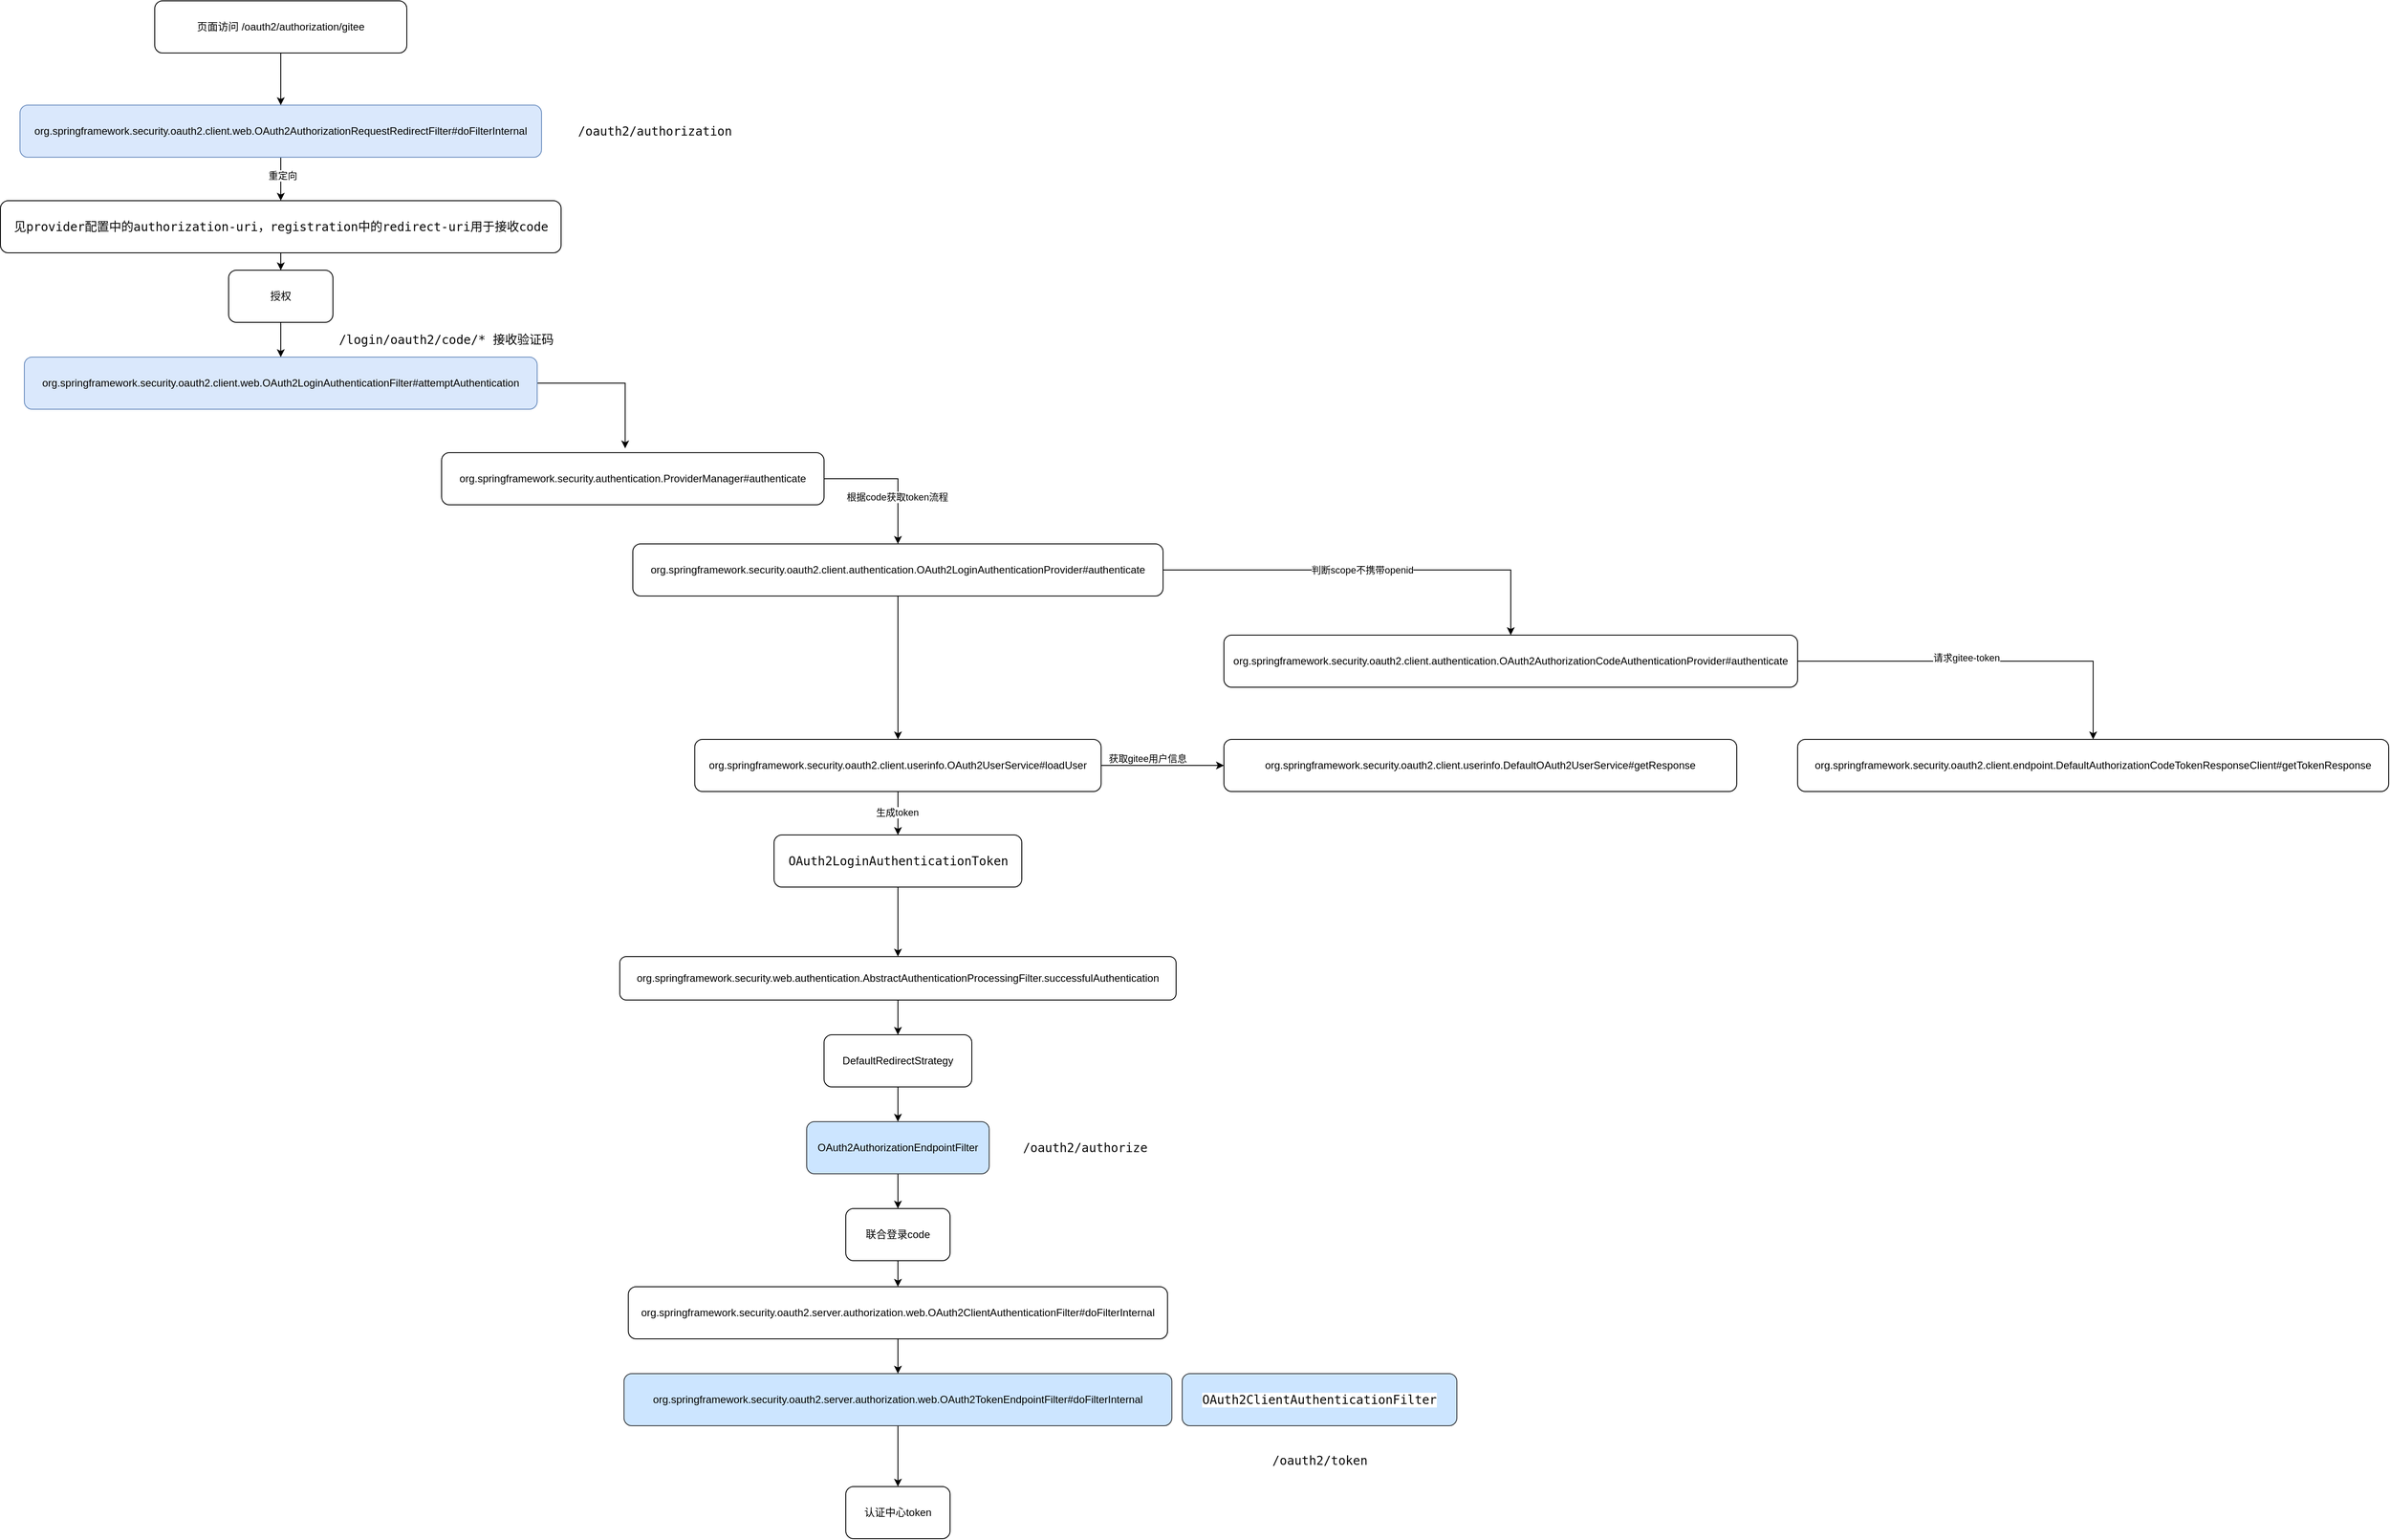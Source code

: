<mxfile version="20.8.10" type="github">
  <diagram name="第 1 页" id="EFMNhmo5W3_Umspm_e9S">
    <mxGraphModel dx="1085" dy="1425" grid="1" gridSize="10" guides="1" tooltips="1" connect="1" arrows="1" fold="1" page="1" pageScale="1" pageWidth="1169" pageHeight="827" math="0" shadow="0">
      <root>
        <mxCell id="0" />
        <mxCell id="1" parent="0" />
        <mxCell id="7WuJgeiwE0rYBo4buCux-10" style="edgeStyle=orthogonalEdgeStyle;rounded=0;orthogonalLoop=1;jettySize=auto;html=1;exitX=1;exitY=0.5;exitDx=0;exitDy=0;" parent="1" source="7WuJgeiwE0rYBo4buCux-1" target="7WuJgeiwE0rYBo4buCux-5" edge="1">
          <mxGeometry relative="1" as="geometry" />
        </mxCell>
        <mxCell id="YZLFp5UPAa1ebA0SYYyl-4" value="判断scope不携带openid" style="edgeLabel;html=1;align=center;verticalAlign=middle;resizable=0;points=[];" vertex="1" connectable="0" parent="7WuJgeiwE0rYBo4buCux-10">
          <mxGeometry x="-0.036" relative="1" as="geometry">
            <mxPoint as="offset" />
          </mxGeometry>
        </mxCell>
        <mxCell id="7WuJgeiwE0rYBo4buCux-11" style="edgeStyle=orthogonalEdgeStyle;rounded=0;orthogonalLoop=1;jettySize=auto;html=1;exitX=0.5;exitY=1;exitDx=0;exitDy=0;" parent="1" source="7WuJgeiwE0rYBo4buCux-1" target="7WuJgeiwE0rYBo4buCux-12" edge="1">
          <mxGeometry relative="1" as="geometry">
            <mxPoint x="1240" y="450" as="targetPoint" />
          </mxGeometry>
        </mxCell>
        <mxCell id="7WuJgeiwE0rYBo4buCux-1" value="org.springframework.security.oauth2.client.authentication.OAuth2LoginAuthenticationProvider#authenticate" style="rounded=1;whiteSpace=wrap;html=1;" parent="1" vertex="1">
          <mxGeometry x="935" y="125" width="610" height="60" as="geometry" />
        </mxCell>
        <mxCell id="7WuJgeiwE0rYBo4buCux-7" style="edgeStyle=orthogonalEdgeStyle;rounded=0;orthogonalLoop=1;jettySize=auto;html=1;exitX=1;exitY=0.5;exitDx=0;exitDy=0;" parent="1" source="7WuJgeiwE0rYBo4buCux-5" target="7WuJgeiwE0rYBo4buCux-8" edge="1">
          <mxGeometry relative="1" as="geometry">
            <mxPoint x="2345" y="430" as="targetPoint" />
          </mxGeometry>
        </mxCell>
        <mxCell id="YZLFp5UPAa1ebA0SYYyl-3" value="请求gitee-token" style="edgeLabel;html=1;align=center;verticalAlign=middle;resizable=0;points=[];" vertex="1" connectable="0" parent="7WuJgeiwE0rYBo4buCux-7">
          <mxGeometry x="-0.101" y="4" relative="1" as="geometry">
            <mxPoint as="offset" />
          </mxGeometry>
        </mxCell>
        <mxCell id="7WuJgeiwE0rYBo4buCux-5" value="org.springframework.security.oauth2.client.authentication.OAuth2AuthorizationCodeAuthenticationProvider#authenticate" style="rounded=1;whiteSpace=wrap;html=1;" parent="1" vertex="1">
          <mxGeometry x="1615" y="230" width="660" height="60" as="geometry" />
        </mxCell>
        <mxCell id="7WuJgeiwE0rYBo4buCux-8" value="org.springframework.security.oauth2.client.endpoint.DefaultAuthorizationCodeTokenResponseClient#getTokenResponse" style="rounded=1;whiteSpace=wrap;html=1;" parent="1" vertex="1">
          <mxGeometry x="2275" y="350" width="680" height="60" as="geometry" />
        </mxCell>
        <mxCell id="7WuJgeiwE0rYBo4buCux-14" style="edgeStyle=orthogonalEdgeStyle;rounded=0;orthogonalLoop=1;jettySize=auto;html=1;exitX=1;exitY=0.5;exitDx=0;exitDy=0;" parent="1" source="7WuJgeiwE0rYBo4buCux-12" target="7WuJgeiwE0rYBo4buCux-15" edge="1">
          <mxGeometry relative="1" as="geometry">
            <mxPoint x="1725" y="470" as="targetPoint" />
          </mxGeometry>
        </mxCell>
        <mxCell id="YZLFp5UPAa1ebA0SYYyl-6" value="获取gitee用户信息" style="edgeLabel;html=1;align=center;verticalAlign=middle;resizable=0;points=[];" vertex="1" connectable="0" parent="7WuJgeiwE0rYBo4buCux-14">
          <mxGeometry x="-0.26" y="8" relative="1" as="geometry">
            <mxPoint as="offset" />
          </mxGeometry>
        </mxCell>
        <mxCell id="7WuJgeiwE0rYBo4buCux-17" style="edgeStyle=orthogonalEdgeStyle;rounded=0;orthogonalLoop=1;jettySize=auto;html=1;" parent="1" source="7WuJgeiwE0rYBo4buCux-12" target="7WuJgeiwE0rYBo4buCux-18" edge="1">
          <mxGeometry relative="1" as="geometry">
            <mxPoint x="1240" y="560" as="targetPoint" />
          </mxGeometry>
        </mxCell>
        <mxCell id="YZLFp5UPAa1ebA0SYYyl-7" value="生成token" style="edgeLabel;html=1;align=center;verticalAlign=middle;resizable=0;points=[];" vertex="1" connectable="0" parent="7WuJgeiwE0rYBo4buCux-17">
          <mxGeometry x="-0.052" y="-1" relative="1" as="geometry">
            <mxPoint as="offset" />
          </mxGeometry>
        </mxCell>
        <mxCell id="7WuJgeiwE0rYBo4buCux-12" value="org.springframework.security.oauth2.client.userinfo.OAuth2UserService#loadUser" style="rounded=1;whiteSpace=wrap;html=1;" parent="1" vertex="1">
          <mxGeometry x="1006.25" y="350" width="467.5" height="60" as="geometry" />
        </mxCell>
        <mxCell id="7WuJgeiwE0rYBo4buCux-15" value="org.springframework.security.oauth2.client.userinfo.DefaultOAuth2UserService#getResponse" style="rounded=1;whiteSpace=wrap;html=1;" parent="1" vertex="1">
          <mxGeometry x="1615" y="350" width="590" height="60" as="geometry" />
        </mxCell>
        <mxCell id="YZLFp5UPAa1ebA0SYYyl-21" style="edgeStyle=orthogonalEdgeStyle;rounded=0;orthogonalLoop=1;jettySize=auto;html=1;exitX=0.5;exitY=1;exitDx=0;exitDy=0;" edge="1" parent="1" source="7WuJgeiwE0rYBo4buCux-18" target="YZLFp5UPAa1ebA0SYYyl-22">
          <mxGeometry relative="1" as="geometry">
            <mxPoint x="1240" y="580" as="targetPoint" />
          </mxGeometry>
        </mxCell>
        <mxCell id="7WuJgeiwE0rYBo4buCux-18" value="&lt;pre style=&quot;background-color:#ffffff;color:#080808;font-family:&#39;JetBrains Mono&#39;,monospace;font-size:10.5pt;&quot;&gt;OAuth2LoginAuthenticationToken&lt;/pre&gt;" style="rounded=1;whiteSpace=wrap;html=1;" parent="1" vertex="1">
          <mxGeometry x="1097.5" y="460" width="285" height="60" as="geometry" />
        </mxCell>
        <mxCell id="YZLFp5UPAa1ebA0SYYyl-8" style="edgeStyle=orthogonalEdgeStyle;rounded=0;orthogonalLoop=1;jettySize=auto;html=1;exitX=1;exitY=0.5;exitDx=0;exitDy=0;entryX=0.5;entryY=0;entryDx=0;entryDy=0;" edge="1" parent="1" source="7WuJgeiwE0rYBo4buCux-20" target="7WuJgeiwE0rYBo4buCux-1">
          <mxGeometry relative="1" as="geometry" />
        </mxCell>
        <mxCell id="YZLFp5UPAa1ebA0SYYyl-9" value="根据code获取token流程" style="edgeLabel;html=1;align=center;verticalAlign=middle;resizable=0;points=[];" vertex="1" connectable="0" parent="YZLFp5UPAa1ebA0SYYyl-8">
          <mxGeometry x="0.317" y="-1" relative="1" as="geometry">
            <mxPoint as="offset" />
          </mxGeometry>
        </mxCell>
        <mxCell id="7WuJgeiwE0rYBo4buCux-20" value="org.springframework.security.authentication.ProviderManager#authenticate" style="rounded=1;whiteSpace=wrap;html=1;" parent="1" vertex="1">
          <mxGeometry x="715" y="20" width="440" height="60" as="geometry" />
        </mxCell>
        <mxCell id="7WuJgeiwE0rYBo4buCux-25" style="edgeStyle=orthogonalEdgeStyle;rounded=0;orthogonalLoop=1;jettySize=auto;html=1;exitX=1;exitY=0.5;exitDx=0;exitDy=0;entryX=0.48;entryY=-0.083;entryDx=0;entryDy=0;entryPerimeter=0;" parent="1" source="7WuJgeiwE0rYBo4buCux-24" target="7WuJgeiwE0rYBo4buCux-20" edge="1">
          <mxGeometry relative="1" as="geometry" />
        </mxCell>
        <mxCell id="7WuJgeiwE0rYBo4buCux-24" value="org.springframework.security.oauth2.client.web.OAuth2LoginAuthenticationFilter#attemptAuthentication" style="rounded=1;whiteSpace=wrap;html=1;fillColor=#dae8fc;strokeColor=#6c8ebf;" parent="1" vertex="1">
          <mxGeometry x="235" y="-90" width="590" height="60" as="geometry" />
        </mxCell>
        <mxCell id="7WuJgeiwE0rYBo4buCux-26" value="&lt;pre style=&quot;background-color:#ffffff;color:#080808;font-family:&#39;JetBrains Mono&#39;,monospace;font-size:10.5pt;&quot;&gt;/login/oauth2/code/* 接收验证码&lt;/pre&gt;" style="text;html=1;align=center;verticalAlign=middle;resizable=0;points=[];autosize=1;strokeColor=none;fillColor=none;" parent="1" vertex="1">
          <mxGeometry x="585" y="-140" width="270" height="60" as="geometry" />
        </mxCell>
        <mxCell id="7WuJgeiwE0rYBo4buCux-27" value="&lt;pre style=&quot;background-color:#ffffff;color:#080808;font-family:&#39;JetBrains Mono&#39;,monospace;font-size:10.5pt;&quot;&gt;&lt;br&gt;&lt;/pre&gt;" style="text;html=1;align=center;verticalAlign=middle;resizable=0;points=[];autosize=1;strokeColor=none;fillColor=none;" parent="1" vertex="1">
          <mxGeometry x="465" y="-440" width="20" height="60" as="geometry" />
        </mxCell>
        <mxCell id="7WuJgeiwE0rYBo4buCux-30" style="edgeStyle=orthogonalEdgeStyle;rounded=0;orthogonalLoop=1;jettySize=auto;html=1;exitX=0.5;exitY=1;exitDx=0;exitDy=0;" parent="1" source="7WuJgeiwE0rYBo4buCux-28" target="7WuJgeiwE0rYBo4buCux-29" edge="1">
          <mxGeometry relative="1" as="geometry" />
        </mxCell>
        <mxCell id="7WuJgeiwE0rYBo4buCux-31" value="重定向" style="edgeLabel;html=1;align=center;verticalAlign=middle;resizable=0;points=[];" parent="7WuJgeiwE0rYBo4buCux-30" vertex="1" connectable="0">
          <mxGeometry x="-0.17" y="2" relative="1" as="geometry">
            <mxPoint as="offset" />
          </mxGeometry>
        </mxCell>
        <mxCell id="7WuJgeiwE0rYBo4buCux-28" value="org.springframework.security.oauth2.client.web.OAuth2AuthorizationRequestRedirectFilter#doFilterInternal" style="rounded=1;whiteSpace=wrap;html=1;fillColor=#dae8fc;strokeColor=#6c8ebf;" parent="1" vertex="1">
          <mxGeometry x="230" y="-380" width="600" height="60" as="geometry" />
        </mxCell>
        <mxCell id="7WuJgeiwE0rYBo4buCux-35" style="edgeStyle=orthogonalEdgeStyle;rounded=0;orthogonalLoop=1;jettySize=auto;html=1;exitX=0.5;exitY=1;exitDx=0;exitDy=0;" parent="1" source="7WuJgeiwE0rYBo4buCux-29" target="7WuJgeiwE0rYBo4buCux-34" edge="1">
          <mxGeometry relative="1" as="geometry" />
        </mxCell>
        <mxCell id="7WuJgeiwE0rYBo4buCux-29" value="&lt;pre style=&quot;border-color: var(--border-color); background-color: rgb(255, 255, 255); color: rgb(8, 8, 8); font-family: &amp;quot;JetBrains Mono&amp;quot;, monospace; font-size: 10.5pt;&quot;&gt;见provider配置中的authorization-uri，registration中的redirect-uri用于接收code&lt;/pre&gt;" style="rounded=1;whiteSpace=wrap;html=1;" parent="1" vertex="1">
          <mxGeometry x="207.5" y="-270" width="645" height="60" as="geometry" />
        </mxCell>
        <mxCell id="7WuJgeiwE0rYBo4buCux-36" style="edgeStyle=orthogonalEdgeStyle;rounded=0;orthogonalLoop=1;jettySize=auto;html=1;exitX=0.5;exitY=1;exitDx=0;exitDy=0;entryX=0.5;entryY=0;entryDx=0;entryDy=0;" parent="1" source="7WuJgeiwE0rYBo4buCux-34" target="7WuJgeiwE0rYBo4buCux-24" edge="1">
          <mxGeometry relative="1" as="geometry" />
        </mxCell>
        <mxCell id="7WuJgeiwE0rYBo4buCux-34" value="授权" style="rounded=1;whiteSpace=wrap;html=1;" parent="1" vertex="1">
          <mxGeometry x="470" y="-190" width="120" height="60" as="geometry" />
        </mxCell>
        <mxCell id="YZLFp5UPAa1ebA0SYYyl-11" value="认证中心token" style="rounded=1;whiteSpace=wrap;html=1;" vertex="1" parent="1">
          <mxGeometry x="1179.994" y="1210" width="120" height="60" as="geometry" />
        </mxCell>
        <mxCell id="YZLFp5UPAa1ebA0SYYyl-18" style="edgeStyle=orthogonalEdgeStyle;rounded=0;orthogonalLoop=1;jettySize=auto;html=1;exitX=0.5;exitY=1;exitDx=0;exitDy=0;entryX=0.5;entryY=0;entryDx=0;entryDy=0;" edge="1" parent="1" source="YZLFp5UPAa1ebA0SYYyl-13" target="YZLFp5UPAa1ebA0SYYyl-11">
          <mxGeometry relative="1" as="geometry">
            <mxPoint x="565.13" y="850" as="targetPoint" />
          </mxGeometry>
        </mxCell>
        <mxCell id="YZLFp5UPAa1ebA0SYYyl-13" value="org.springframework.security.oauth2.server.authorization.web.OAuth2TokenEndpointFilter#doFilterInternal" style="rounded=1;whiteSpace=wrap;html=1;fillColor=#cce5ff;strokeColor=#36393d;" vertex="1" parent="1">
          <mxGeometry x="924.85" y="1080" width="630.29" height="60" as="geometry" />
        </mxCell>
        <mxCell id="YZLFp5UPAa1ebA0SYYyl-20" style="edgeStyle=orthogonalEdgeStyle;rounded=0;orthogonalLoop=1;jettySize=auto;html=1;exitX=0.5;exitY=1;exitDx=0;exitDy=0;entryX=0.5;entryY=0;entryDx=0;entryDy=0;" edge="1" parent="1" source="YZLFp5UPAa1ebA0SYYyl-19" target="7WuJgeiwE0rYBo4buCux-28">
          <mxGeometry relative="1" as="geometry" />
        </mxCell>
        <mxCell id="YZLFp5UPAa1ebA0SYYyl-19" value="页面访问 /oauth2/authorization/gitee" style="rounded=1;whiteSpace=wrap;html=1;" vertex="1" parent="1">
          <mxGeometry x="385" y="-500" width="290" height="60" as="geometry" />
        </mxCell>
        <mxCell id="YZLFp5UPAa1ebA0SYYyl-26" style="edgeStyle=orthogonalEdgeStyle;rounded=0;orthogonalLoop=1;jettySize=auto;html=1;exitX=0.5;exitY=1;exitDx=0;exitDy=0;" edge="1" parent="1" source="YZLFp5UPAa1ebA0SYYyl-22" target="YZLFp5UPAa1ebA0SYYyl-25">
          <mxGeometry relative="1" as="geometry" />
        </mxCell>
        <mxCell id="YZLFp5UPAa1ebA0SYYyl-22" value="org.springframework.security.web.authentication.AbstractAuthenticationProcessingFilter.successfulAuthentication" style="rounded=1;whiteSpace=wrap;html=1;" vertex="1" parent="1">
          <mxGeometry x="920" y="600" width="640" height="50" as="geometry" />
        </mxCell>
        <mxCell id="YZLFp5UPAa1ebA0SYYyl-28" style="edgeStyle=orthogonalEdgeStyle;rounded=0;orthogonalLoop=1;jettySize=auto;html=1;exitX=0.5;exitY=1;exitDx=0;exitDy=0;" edge="1" parent="1" source="YZLFp5UPAa1ebA0SYYyl-24" target="YZLFp5UPAa1ebA0SYYyl-29">
          <mxGeometry relative="1" as="geometry">
            <mxPoint x="1239.657" y="980" as="targetPoint" />
          </mxGeometry>
        </mxCell>
        <mxCell id="YZLFp5UPAa1ebA0SYYyl-24" value="联合登录code" style="rounded=1;whiteSpace=wrap;html=1;" vertex="1" parent="1">
          <mxGeometry x="1179.99" y="890" width="120" height="60" as="geometry" />
        </mxCell>
        <mxCell id="YZLFp5UPAa1ebA0SYYyl-34" style="edgeStyle=orthogonalEdgeStyle;rounded=0;orthogonalLoop=1;jettySize=auto;html=1;exitX=0.5;exitY=1;exitDx=0;exitDy=0;entryX=0.5;entryY=0;entryDx=0;entryDy=0;" edge="1" parent="1" source="YZLFp5UPAa1ebA0SYYyl-25" target="YZLFp5UPAa1ebA0SYYyl-32">
          <mxGeometry relative="1" as="geometry" />
        </mxCell>
        <mxCell id="YZLFp5UPAa1ebA0SYYyl-25" value="DefaultRedirectStrategy" style="rounded=1;whiteSpace=wrap;html=1;" vertex="1" parent="1">
          <mxGeometry x="1155" y="690" width="170" height="60" as="geometry" />
        </mxCell>
        <mxCell id="YZLFp5UPAa1ebA0SYYyl-30" style="edgeStyle=orthogonalEdgeStyle;rounded=0;orthogonalLoop=1;jettySize=auto;html=1;exitX=0.5;exitY=1;exitDx=0;exitDy=0;entryX=0.5;entryY=0;entryDx=0;entryDy=0;" edge="1" parent="1" source="YZLFp5UPAa1ebA0SYYyl-29" target="YZLFp5UPAa1ebA0SYYyl-13">
          <mxGeometry relative="1" as="geometry" />
        </mxCell>
        <mxCell id="YZLFp5UPAa1ebA0SYYyl-29" value="org.springframework.security.oauth2.server.authorization.web.OAuth2ClientAuthenticationFilter#doFilterInternal" style="rounded=1;whiteSpace=wrap;html=1;" vertex="1" parent="1">
          <mxGeometry x="929.83" y="980" width="620.33" height="60" as="geometry" />
        </mxCell>
        <mxCell id="YZLFp5UPAa1ebA0SYYyl-31" value="&lt;pre style=&quot;background-color:#ffffff;color:#080808;font-family:&#39;JetBrains Mono&#39;,monospace;font-size:10.5pt;&quot;&gt;/oauth2/authorize&lt;/pre&gt;" style="text;html=1;align=center;verticalAlign=middle;resizable=0;points=[];autosize=1;strokeColor=none;fillColor=none;" vertex="1" parent="1">
          <mxGeometry x="1370" y="790" width="170" height="60" as="geometry" />
        </mxCell>
        <mxCell id="YZLFp5UPAa1ebA0SYYyl-35" style="edgeStyle=orthogonalEdgeStyle;rounded=0;orthogonalLoop=1;jettySize=auto;html=1;exitX=0.5;exitY=1;exitDx=0;exitDy=0;" edge="1" parent="1" source="YZLFp5UPAa1ebA0SYYyl-32" target="YZLFp5UPAa1ebA0SYYyl-24">
          <mxGeometry relative="1" as="geometry" />
        </mxCell>
        <mxCell id="YZLFp5UPAa1ebA0SYYyl-32" value="OAuth2AuthorizationEndpointFilter" style="rounded=1;whiteSpace=wrap;html=1;fillColor=#cce5ff;strokeColor=#36393d;" vertex="1" parent="1">
          <mxGeometry x="1134.99" y="790" width="210" height="60" as="geometry" />
        </mxCell>
        <mxCell id="YZLFp5UPAa1ebA0SYYyl-38" value="&lt;pre style=&quot;background-color:#ffffff;color:#080808;font-family:&#39;JetBrains Mono&#39;,monospace;font-size:10.5pt;&quot;&gt;/oauth2/token&lt;/pre&gt;" style="text;html=1;align=center;verticalAlign=middle;resizable=0;points=[];autosize=1;strokeColor=none;fillColor=none;" vertex="1" parent="1">
          <mxGeometry x="1660" y="1150" width="130" height="60" as="geometry" />
        </mxCell>
        <mxCell id="YZLFp5UPAa1ebA0SYYyl-39" value="&lt;pre style=&quot;background-color:#ffffff;color:#080808;font-family:&#39;JetBrains Mono&#39;,monospace;font-size:10.5pt;&quot;&gt;/oauth2/authorization&lt;/pre&gt;" style="text;html=1;align=center;verticalAlign=middle;resizable=0;points=[];autosize=1;strokeColor=none;fillColor=none;" vertex="1" parent="1">
          <mxGeometry x="860" y="-380" width="200" height="60" as="geometry" />
        </mxCell>
        <mxCell id="YZLFp5UPAa1ebA0SYYyl-40" value="&lt;pre style=&quot;background-color:#ffffff;color:#080808;font-family:&#39;JetBrains Mono&#39;,monospace;font-size:10.5pt;&quot;&gt;OAuth2ClientAuthenticationFilter&lt;/pre&gt;" style="rounded=1;whiteSpace=wrap;html=1;sketch=0;fillColor=#cce5ff;strokeColor=#36393d;" vertex="1" parent="1">
          <mxGeometry x="1567" y="1080" width="316" height="60" as="geometry" />
        </mxCell>
      </root>
    </mxGraphModel>
  </diagram>
</mxfile>
